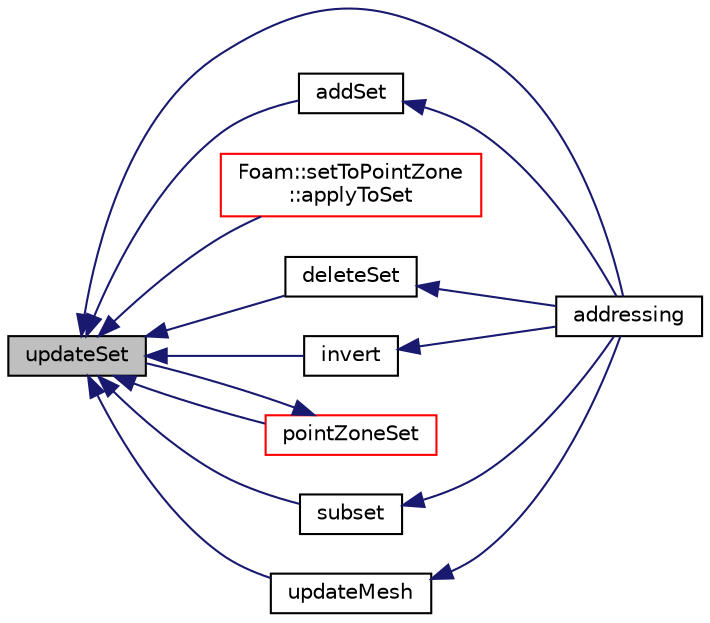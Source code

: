 digraph "updateSet"
{
  bgcolor="transparent";
  edge [fontname="Helvetica",fontsize="10",labelfontname="Helvetica",labelfontsize="10"];
  node [fontname="Helvetica",fontsize="10",shape=record];
  rankdir="LR";
  Node1 [label="updateSet",height=0.2,width=0.4,color="black", fillcolor="grey75", style="filled", fontcolor="black"];
  Node1 -> Node2 [dir="back",color="midnightblue",fontsize="10",style="solid",fontname="Helvetica"];
  Node2 [label="addressing",height=0.2,width=0.4,color="black",URL="$a01906.html#a0bf8bcecc8279e0a63064911f18a6103"];
  Node1 -> Node3 [dir="back",color="midnightblue",fontsize="10",style="solid",fontname="Helvetica"];
  Node3 [label="addSet",height=0.2,width=0.4,color="black",URL="$a01906.html#aac9372868e32f2c7de8b956890f035c2",tooltip="Add elements present in set. "];
  Node3 -> Node2 [dir="back",color="midnightblue",fontsize="10",style="solid",fontname="Helvetica"];
  Node1 -> Node4 [dir="back",color="midnightblue",fontsize="10",style="solid",fontname="Helvetica"];
  Node4 [label="Foam::setToPointZone\l::applyToSet",height=0.2,width=0.4,color="red",URL="$a02282.html#a9209c8f0dadc97abefaea99f168a85ae"];
  Node1 -> Node5 [dir="back",color="midnightblue",fontsize="10",style="solid",fontname="Helvetica"];
  Node5 [label="deleteSet",height=0.2,width=0.4,color="black",URL="$a01906.html#a839cd96efb75b9c2926af738ca9657a6",tooltip="Delete elements present in set. "];
  Node5 -> Node2 [dir="back",color="midnightblue",fontsize="10",style="solid",fontname="Helvetica"];
  Node1 -> Node6 [dir="back",color="midnightblue",fontsize="10",style="solid",fontname="Helvetica"];
  Node6 [label="invert",height=0.2,width=0.4,color="black",URL="$a01906.html#a35fb7dbde3f7be406451bf0a8eb57d2e",tooltip="Invert contents. (insert all members 0..maxLen-1 which were not in. "];
  Node6 -> Node2 [dir="back",color="midnightblue",fontsize="10",style="solid",fontname="Helvetica"];
  Node1 -> Node7 [dir="back",color="midnightblue",fontsize="10",style="solid",fontname="Helvetica"];
  Node7 [label="pointZoneSet",height=0.2,width=0.4,color="red",URL="$a01906.html#a30266f36aa376b247f8b93c81213a836",tooltip="Construct from objectRegistry and name. "];
  Node7 -> Node1 [dir="back",color="midnightblue",fontsize="10",style="solid",fontname="Helvetica"];
  Node1 -> Node8 [dir="back",color="midnightblue",fontsize="10",style="solid",fontname="Helvetica"];
  Node8 [label="subset",height=0.2,width=0.4,color="black",URL="$a01906.html#aca3bc27ef071fc2fccd797b459d8d979",tooltip="Subset contents. Only elements present in both sets remain. "];
  Node8 -> Node2 [dir="back",color="midnightblue",fontsize="10",style="solid",fontname="Helvetica"];
  Node1 -> Node9 [dir="back",color="midnightblue",fontsize="10",style="solid",fontname="Helvetica"];
  Node9 [label="updateMesh",height=0.2,width=0.4,color="black",URL="$a01906.html#ac7d581e56f61ad4d997421e3a7470d42",tooltip="Update any stored data for new labels. "];
  Node9 -> Node2 [dir="back",color="midnightblue",fontsize="10",style="solid",fontname="Helvetica"];
}
